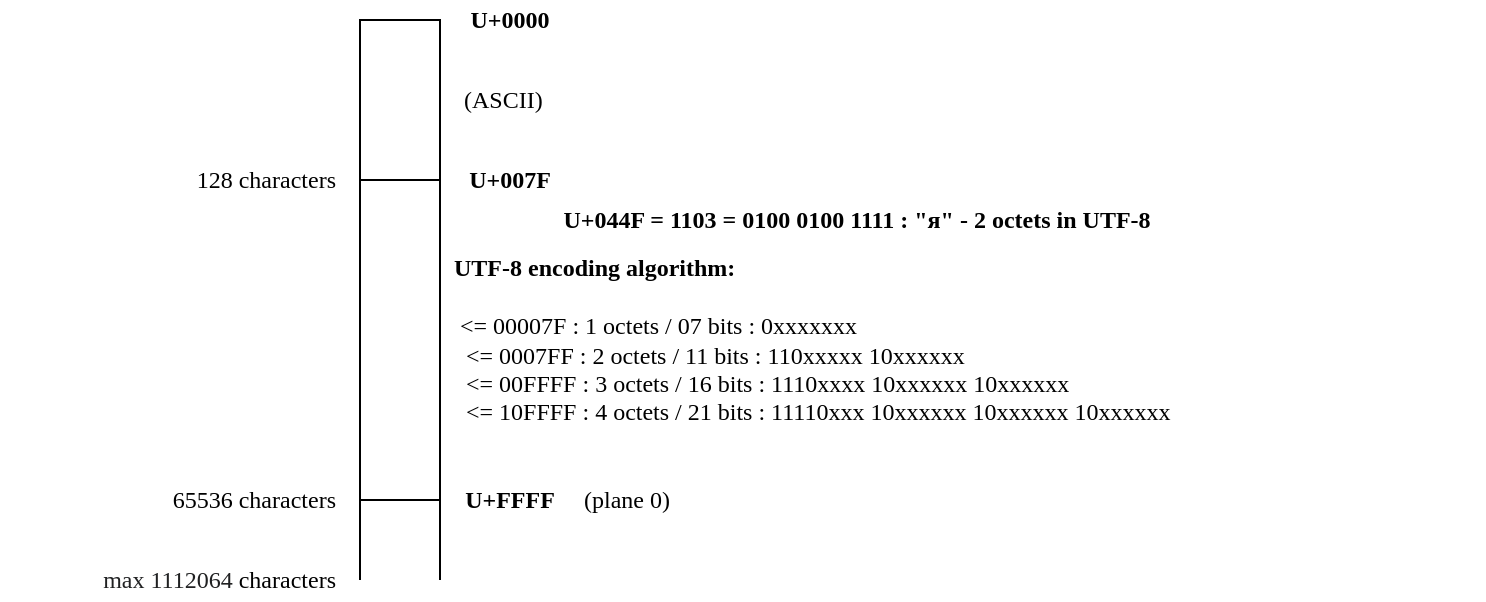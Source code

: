 <mxfile version="24.0.5" type="device">
  <diagram name="Страница — 1" id="lHIpNA71YD9EEB81Ue6B">
    <mxGraphModel dx="819" dy="446" grid="0" gridSize="10" guides="1" tooltips="1" connect="1" arrows="1" fold="1" page="1" pageScale="1" pageWidth="827" pageHeight="1169" math="0" shadow="0">
      <root>
        <mxCell id="0" />
        <mxCell id="1" parent="0" />
        <mxCell id="JVhbZe6pg1iud8cQLpee-1" value="" style="rounded=0;whiteSpace=wrap;html=1;" vertex="1" parent="1">
          <mxGeometry x="200" y="40" width="40" height="80" as="geometry" />
        </mxCell>
        <mxCell id="JVhbZe6pg1iud8cQLpee-2" value="" style="rounded=0;whiteSpace=wrap;html=1;" vertex="1" parent="1">
          <mxGeometry x="200" y="120" width="40" height="160" as="geometry" />
        </mxCell>
        <mxCell id="JVhbZe6pg1iud8cQLpee-3" value="" style="endArrow=none;html=1;rounded=0;entryX=0;entryY=1;entryDx=0;entryDy=0;" edge="1" parent="1" target="JVhbZe6pg1iud8cQLpee-2">
          <mxGeometry width="50" height="50" relative="1" as="geometry">
            <mxPoint x="200" y="320" as="sourcePoint" />
            <mxPoint x="250" y="290" as="targetPoint" />
          </mxGeometry>
        </mxCell>
        <mxCell id="JVhbZe6pg1iud8cQLpee-4" value="" style="endArrow=none;html=1;rounded=0;entryX=0;entryY=1;entryDx=0;entryDy=0;" edge="1" parent="1">
          <mxGeometry width="50" height="50" relative="1" as="geometry">
            <mxPoint x="240" y="320" as="sourcePoint" />
            <mxPoint x="240" y="280" as="targetPoint" />
          </mxGeometry>
        </mxCell>
        <mxCell id="JVhbZe6pg1iud8cQLpee-5" value="&lt;font face=&quot;Verdana&quot;&gt;&lt;b&gt;U+0000&lt;/b&gt;&lt;/font&gt;" style="text;html=1;align=center;verticalAlign=middle;whiteSpace=wrap;rounded=0;" vertex="1" parent="1">
          <mxGeometry x="240" y="30" width="70" height="20" as="geometry" />
        </mxCell>
        <mxCell id="JVhbZe6pg1iud8cQLpee-6" value="&lt;font face=&quot;Verdana&quot;&gt;&lt;b&gt;U+007F&lt;/b&gt;&lt;/font&gt;" style="text;html=1;align=center;verticalAlign=middle;whiteSpace=wrap;rounded=0;" vertex="1" parent="1">
          <mxGeometry x="240" y="110" width="70" height="20" as="geometry" />
        </mxCell>
        <mxCell id="JVhbZe6pg1iud8cQLpee-7" value="&lt;font face=&quot;Verdana&quot;&gt;&lt;b&gt;U+FFFF&lt;/b&gt;&lt;/font&gt;" style="text;html=1;align=center;verticalAlign=middle;whiteSpace=wrap;rounded=0;" vertex="1" parent="1">
          <mxGeometry x="240" y="270" width="70" height="20" as="geometry" />
        </mxCell>
        <mxCell id="JVhbZe6pg1iud8cQLpee-8" value="&lt;font face=&quot;Verdana&quot;&gt;65536&amp;nbsp;characters&lt;/font&gt;" style="text;html=1;align=right;verticalAlign=middle;whiteSpace=wrap;rounded=0;" vertex="1" parent="1">
          <mxGeometry x="40" y="270" width="150" height="20" as="geometry" />
        </mxCell>
        <mxCell id="JVhbZe6pg1iud8cQLpee-10" value="&lt;font face=&quot;Verdana&quot;&gt;128 characters&lt;/font&gt;" style="text;html=1;align=right;verticalAlign=middle;whiteSpace=wrap;rounded=0;" vertex="1" parent="1">
          <mxGeometry x="80" y="110" width="110" height="20" as="geometry" />
        </mxCell>
        <mxCell id="JVhbZe6pg1iud8cQLpee-11" value="&lt;font face=&quot;Verdana&quot;&gt;&lt;b&gt;U+044F = 1103 = 0100 0100 1111 :&amp;nbsp;&lt;/b&gt;&lt;/font&gt;&lt;b style=&quot;font-family: Verdana;&quot;&gt;&quot;я&quot; - 2 octets in UTF-8&lt;/b&gt;&lt;font face=&quot;Verdana&quot;&gt;&lt;b&gt;&amp;nbsp;&lt;/b&gt;&lt;/font&gt;" style="text;html=1;align=center;verticalAlign=middle;whiteSpace=wrap;rounded=0;" vertex="1" parent="1">
          <mxGeometry x="240" y="130" width="420" height="20" as="geometry" />
        </mxCell>
        <mxCell id="JVhbZe6pg1iud8cQLpee-12" value="&lt;div&gt;&lt;font style=&quot;&quot; face=&quot;Verdana&quot;&gt;&lt;b&gt;&amp;nbsp;UTF-8 encoding algorithm:&lt;/b&gt;&lt;/font&gt;&lt;/div&gt;&lt;div&gt;&lt;font style=&quot;&quot; face=&quot;Verdana&quot;&gt;&lt;br&gt;&lt;/font&gt;&lt;/div&gt;&lt;font style=&quot;&quot; face=&quot;Verdana&quot;&gt;&amp;nbsp; &lt;/font&gt;&lt;font face=&quot;Lucida Console&quot;&gt;&amp;lt;= 00007F : 1 octets / 07 bits : 0xxxxxxx&lt;/font&gt;&lt;div&gt;&lt;font face=&quot;ArxgRe-qHpShOOE5_0p9&quot;&gt;&amp;nbsp; &amp;nbsp;&lt;/font&gt;&lt;font face=&quot;Lucida Console&quot;&gt;&amp;lt;= 0007FF : 2 octets / 11 bits : 110xxxxx 10xxxxxx&lt;/font&gt;&lt;/div&gt;&lt;div&gt;&lt;font face=&quot;AVEL_F2QCdmbeKwvRRM_&quot;&gt;&amp;nbsp; &amp;nbsp;&lt;/font&gt;&lt;font face=&quot;Lucida Console&quot;&gt;&amp;lt;= 00FFFF : 3 octets / 16 bits : 1110xxxx 10xxxxxx 10xxxxxx&lt;/font&gt;&lt;/div&gt;&lt;div&gt;&lt;font face=&quot;AVEL_F2QCdmbeKwvRRM_&quot;&gt;&amp;nbsp; &amp;nbsp;&lt;/font&gt;&lt;font face=&quot;Lucida Console&quot;&gt;&amp;lt;= 10FFFF : 4 octets / 21 bits : 11110xxx&lt;span style=&quot;background-color: initial;&quot;&gt;&amp;nbsp;10xxxxxx&lt;/span&gt;&lt;span style=&quot;background-color: initial;&quot;&gt;&amp;nbsp;10xxxxxx&lt;/span&gt;&lt;span style=&quot;background-color: initial;&quot;&gt;&amp;nbsp;10xxxxxx&lt;/span&gt;&lt;/font&gt;&lt;/div&gt;" style="text;html=1;align=left;verticalAlign=middle;whiteSpace=wrap;rounded=0;" vertex="1" parent="1">
          <mxGeometry x="242" y="150" width="520" height="100" as="geometry" />
        </mxCell>
        <mxCell id="JVhbZe6pg1iud8cQLpee-13" value="&lt;font face=&quot;Verdana&quot;&gt;(ASCII)&lt;/font&gt;" style="text;html=1;align=left;verticalAlign=middle;whiteSpace=wrap;rounded=0;" vertex="1" parent="1">
          <mxGeometry x="250" y="70" width="50" height="20" as="geometry" />
        </mxCell>
        <mxCell id="JVhbZe6pg1iud8cQLpee-15" value="&lt;font face=&quot;Verdana&quot;&gt;(plane 0)&lt;/font&gt;" style="text;html=1;align=left;verticalAlign=middle;whiteSpace=wrap;rounded=0;" vertex="1" parent="1">
          <mxGeometry x="310" y="270" width="110" height="20" as="geometry" />
        </mxCell>
        <mxCell id="JVhbZe6pg1iud8cQLpee-16" value="&lt;font face=&quot;Verdana&quot;&gt;&lt;span style=&quot;color: rgb(32, 33, 34); text-align: start; background-color: rgb(255, 255, 255);&quot;&gt;&lt;font style=&quot;font-size: 12px;&quot;&gt;&amp;nbsp;max 1112064&lt;/font&gt;&lt;/span&gt;&amp;nbsp;characters&lt;/font&gt;" style="text;html=1;align=right;verticalAlign=middle;whiteSpace=wrap;rounded=0;" vertex="1" parent="1">
          <mxGeometry x="20" y="310" width="170" height="20" as="geometry" />
        </mxCell>
      </root>
    </mxGraphModel>
  </diagram>
</mxfile>

